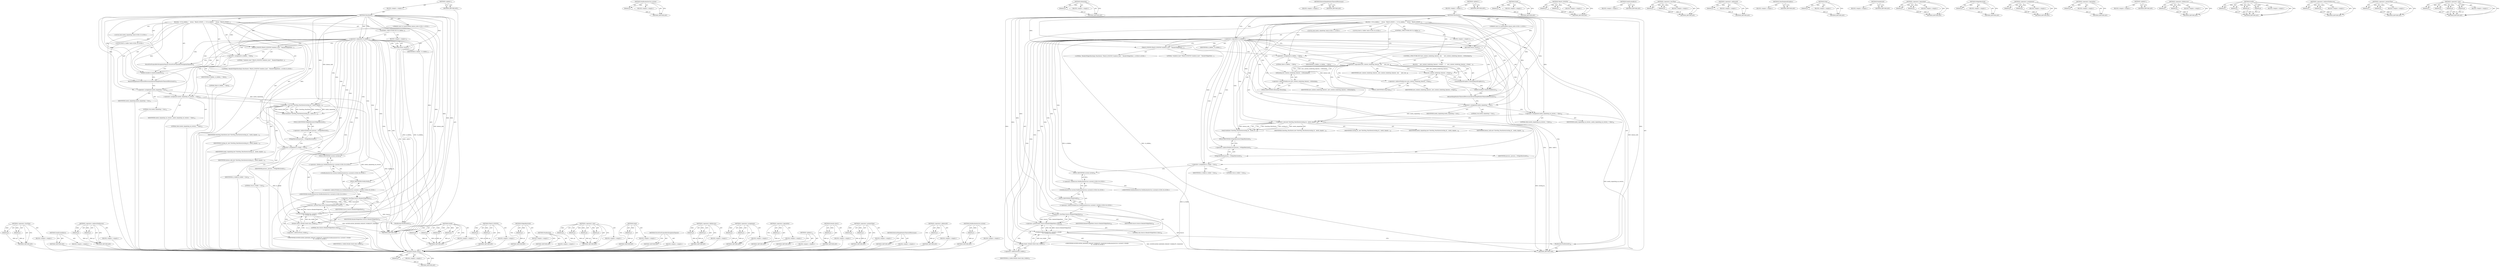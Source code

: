 digraph "NotificationService.current" {
vulnerable_182 [label=<(METHOD,Details&lt;bool&gt;)>];
vulnerable_183 [label=<(PARAM,p1)>];
vulnerable_184 [label=<(BLOCK,&lt;empty&gt;,&lt;empty&gt;)>];
vulnerable_185 [label=<(METHOD_RETURN,ANY)>];
vulnerable_163 [label=<(METHOD,NotificationService.current)>];
vulnerable_164 [label=<(PARAM,p1)>];
vulnerable_165 [label=<(BLOCK,&lt;empty&gt;,&lt;empty&gt;)>];
vulnerable_166 [label=<(METHOD_RETURN,ANY)>];
vulnerable_119 [label=<(METHOD,IsRunning)>];
vulnerable_120 [label=<(PARAM,p1)>];
vulnerable_121 [label=<(BLOCK,&lt;empty&gt;,&lt;empty&gt;)>];
vulnerable_122 [label=<(METHOD_RETURN,ANY)>];
vulnerable_138 [label=<(METHOD,RestartHangMonitorTimeoutIfNecessary)>];
vulnerable_139 [label=<(BLOCK,&lt;empty&gt;,&lt;empty&gt;)>];
vulnerable_140 [label=<(METHOD_RETURN,ANY)>];
vulnerable_6 [label=<(METHOD,&lt;global&gt;)<SUB>1</SUB>>];
vulnerable_7 [label=<(BLOCK,&lt;empty&gt;,&lt;empty&gt;)<SUB>1</SUB>>];
vulnerable_8 [label=<(METHOD,WasShown)<SUB>1</SUB>>];
vulnerable_9 [label="<(PARAM,const ui::LatencyInfo&amp; latency_info)<SUB>1</SUB>>"];
vulnerable_10 [label=<(BLOCK,{
  if (!is_hidden_)
    return;

  TRACE_EVENT...,{
  if (!is_hidden_)
    return;

  TRACE_EVENT...)<SUB>1</SUB>>];
vulnerable_11 [label=<(CONTROL_STRUCTURE,IF,if (!is_hidden_))<SUB>2</SUB>>];
vulnerable_12 [label=<(&lt;operator&gt;.logicalNot,!is_hidden_)<SUB>2</SUB>>];
vulnerable_13 [label=<(IDENTIFIER,is_hidden_,!is_hidden_)<SUB>2</SUB>>];
vulnerable_14 [label=<(BLOCK,&lt;empty&gt;,&lt;empty&gt;)<SUB>3</SUB>>];
vulnerable_15 [label=<(RETURN,return;,return;)<SUB>3</SUB>>];
vulnerable_16 [label=<(TRACE_EVENT0,TRACE_EVENT0(&quot;renderer_host&quot;, &quot;RenderWidgetHost...)<SUB>5</SUB>>];
vulnerable_17 [label=<(LITERAL,&quot;renderer_host&quot;,TRACE_EVENT0(&quot;renderer_host&quot;, &quot;RenderWidgetHost...)<SUB>5</SUB>>];
vulnerable_18 [label="<(LITERAL,&quot;RenderWidgetHostImpl::WasShown&quot;,TRACE_EVENT0(&quot;renderer_host&quot;, &quot;RenderWidgetHost...)<SUB>5</SUB>>"];
vulnerable_19 [label=<(&lt;operator&gt;.assignment,is_hidden_ = false)<SUB>6</SUB>>];
vulnerable_20 [label=<(IDENTIFIER,is_hidden_,is_hidden_ = false)<SUB>6</SUB>>];
vulnerable_21 [label=<(LITERAL,false,is_hidden_ = false)<SUB>6</SUB>>];
vulnerable_22 [label=<(CONTROL_STRUCTURE,IF,if (new_content_rendering_timeout_ &amp;&amp;
      new_content_rendering_timeout_-&gt;IsRunning()))<SUB>8</SUB>>];
vulnerable_23 [label=<(&lt;operator&gt;.logicalAnd,new_content_rendering_timeout_ &amp;&amp;
      new_con...)<SUB>8</SUB>>];
vulnerable_24 [label=<(IDENTIFIER,new_content_rendering_timeout_,new_content_rendering_timeout_ &amp;&amp;
      new_con...)<SUB>8</SUB>>];
vulnerable_25 [label=<(IsRunning,new_content_rendering_timeout_-&gt;IsRunning())<SUB>9</SUB>>];
vulnerable_26 [label=<(&lt;operator&gt;.indirectFieldAccess,new_content_rendering_timeout_-&gt;IsRunning)<SUB>9</SUB>>];
vulnerable_27 [label=<(IDENTIFIER,new_content_rendering_timeout_,new_content_rendering_timeout_-&gt;IsRunning())<SUB>9</SUB>>];
vulnerable_28 [label=<(FIELD_IDENTIFIER,IsRunning,IsRunning)<SUB>9</SUB>>];
vulnerable_29 [label=<(BLOCK,{
    new_content_rendering_timeout_-&gt;Stop();
 ...,{
    new_content_rendering_timeout_-&gt;Stop();
 ...)<SUB>9</SUB>>];
vulnerable_30 [label=<(Stop,new_content_rendering_timeout_-&gt;Stop())<SUB>10</SUB>>];
vulnerable_31 [label=<(&lt;operator&gt;.indirectFieldAccess,new_content_rendering_timeout_-&gt;Stop)<SUB>10</SUB>>];
vulnerable_32 [label=<(IDENTIFIER,new_content_rendering_timeout_,new_content_rendering_timeout_-&gt;Stop())<SUB>10</SUB>>];
vulnerable_33 [label=<(FIELD_IDENTIFIER,Stop,Stop)<SUB>10</SUB>>];
vulnerable_34 [label=<(ClearDisplayedGraphics,ClearDisplayedGraphics())<SUB>11</SUB>>];
vulnerable_35 [label=<(SendScreenRects,SendScreenRects())<SUB>14</SUB>>];
vulnerable_36 [label=<(RestartHangMonitorTimeoutIfNecessary,RestartHangMonitorTimeoutIfNecessary())<SUB>15</SUB>>];
vulnerable_37 [label="<(LOCAL,bool needs_repainting: bool)<SUB>17</SUB>>"];
vulnerable_38 [label=<(&lt;operator&gt;.assignment,needs_repainting = true)<SUB>17</SUB>>];
vulnerable_39 [label=<(IDENTIFIER,needs_repainting,needs_repainting = true)<SUB>17</SUB>>];
vulnerable_40 [label=<(LITERAL,true,needs_repainting = true)<SUB>17</SUB>>];
vulnerable_41 [label=<(&lt;operator&gt;.assignment,needs_repainting_on_restore_ = false)<SUB>18</SUB>>];
vulnerable_42 [label=<(IDENTIFIER,needs_repainting_on_restore_,needs_repainting_on_restore_ = false)<SUB>18</SUB>>];
vulnerable_43 [label=<(LITERAL,false,needs_repainting_on_restore_ = false)<SUB>18</SUB>>];
vulnerable_44 [label=<(Send,Send(new ViewMsg_WasShown(routing_id_, needs_re...)<SUB>19</SUB>>];
vulnerable_45 [label=<(&lt;operator&gt;.new,new ViewMsg_WasShown(routing_id_, needs_repaint...)<SUB>19</SUB>>];
vulnerable_46 [label=<(IDENTIFIER,ViewMsg_WasShown,new ViewMsg_WasShown(routing_id_, needs_repaint...)<SUB>19</SUB>>];
vulnerable_47 [label=<(IDENTIFIER,routing_id_,new ViewMsg_WasShown(routing_id_, needs_repaint...)<SUB>19</SUB>>];
vulnerable_48 [label=<(IDENTIFIER,needs_repainting,new ViewMsg_WasShown(routing_id_, needs_repaint...)<SUB>19</SUB>>];
vulnerable_49 [label=<(IDENTIFIER,latency_info,new ViewMsg_WasShown(routing_id_, needs_repaint...)<SUB>19</SUB>>];
vulnerable_50 [label=<(WidgetRestored,process_-&gt;WidgetRestored())<SUB>21</SUB>>];
vulnerable_51 [label=<(&lt;operator&gt;.indirectFieldAccess,process_-&gt;WidgetRestored)<SUB>21</SUB>>];
vulnerable_52 [label=<(IDENTIFIER,process_,process_-&gt;WidgetRestored())<SUB>21</SUB>>];
vulnerable_53 [label=<(FIELD_IDENTIFIER,WidgetRestored,WidgetRestored)<SUB>21</SUB>>];
vulnerable_54 [label="<(LOCAL,bool is_visible: bool)<SUB>23</SUB>>"];
vulnerable_55 [label=<(&lt;operator&gt;.assignment,is_visible = true)<SUB>23</SUB>>];
vulnerable_56 [label=<(IDENTIFIER,is_visible,is_visible = true)<SUB>23</SUB>>];
vulnerable_57 [label=<(LITERAL,true,is_visible = true)<SUB>23</SUB>>];
vulnerable_58 [label="<(Notify,NotificationService::current()-&gt;Notify(
      N...)<SUB>24</SUB>>"];
vulnerable_59 [label="<(&lt;operator&gt;.indirectFieldAccess,NotificationService::current()-&gt;Notify)<SUB>24</SUB>>"];
vulnerable_60 [label="<(NotificationService.current,NotificationService::current())<SUB>24</SUB>>"];
vulnerable_61 [label="<(&lt;operator&gt;.fieldAccess,NotificationService::current)<SUB>24</SUB>>"];
vulnerable_62 [label="<(IDENTIFIER,NotificationService,NotificationService::current())<SUB>24</SUB>>"];
vulnerable_63 [label=<(FIELD_IDENTIFIER,current,current)<SUB>24</SUB>>];
vulnerable_64 [label=<(FIELD_IDENTIFIER,Notify,Notify)<SUB>24</SUB>>];
vulnerable_65 [label="<(IDENTIFIER,NOTIFICATION_RENDER_WIDGET_VISIBILITY_CHANGED,NotificationService::current()-&gt;Notify(
      N...)<SUB>25</SUB>>"];
vulnerable_66 [label=<(&lt;operator&gt;.greaterThan,Source&lt;RenderWidgetHost&gt;(this))<SUB>26</SUB>>];
vulnerable_67 [label=<(&lt;operator&gt;.lessThan,Source&lt;RenderWidgetHost)<SUB>26</SUB>>];
vulnerable_68 [label=<(IDENTIFIER,Source,Source&lt;RenderWidgetHost)<SUB>26</SUB>>];
vulnerable_69 [label=<(IDENTIFIER,RenderWidgetHost,Source&lt;RenderWidgetHost)<SUB>26</SUB>>];
vulnerable_70 [label=<(LITERAL,this,Source&lt;RenderWidgetHost&gt;(this))<SUB>26</SUB>>];
vulnerable_71 [label=<(Details&lt;bool&gt;,Details&lt;bool&gt;(&amp;is_visible))<SUB>27</SUB>>];
vulnerable_72 [label=<(&lt;operator&gt;.addressOf,&amp;is_visible)<SUB>27</SUB>>];
vulnerable_73 [label=<(IDENTIFIER,is_visible,Details&lt;bool&gt;(&amp;is_visible))<SUB>27</SUB>>];
vulnerable_74 [label=<(WasResized,WasResized())<SUB>29</SUB>>];
vulnerable_75 [label=<(METHOD_RETURN,void)<SUB>1</SUB>>];
vulnerable_77 [label=<(METHOD_RETURN,ANY)<SUB>1</SUB>>];
vulnerable_141 [label=<(METHOD,Send)>];
vulnerable_142 [label=<(PARAM,p1)>];
vulnerable_143 [label=<(BLOCK,&lt;empty&gt;,&lt;empty&gt;)>];
vulnerable_144 [label=<(METHOD_RETURN,ANY)>];
vulnerable_104 [label=<(METHOD,TRACE_EVENT0)>];
vulnerable_105 [label=<(PARAM,p1)>];
vulnerable_106 [label=<(PARAM,p2)>];
vulnerable_107 [label=<(BLOCK,&lt;empty&gt;,&lt;empty&gt;)>];
vulnerable_108 [label=<(METHOD_RETURN,ANY)>];
vulnerable_135 [label=<(METHOD,SendScreenRects)>];
vulnerable_136 [label=<(BLOCK,&lt;empty&gt;,&lt;empty&gt;)>];
vulnerable_137 [label=<(METHOD_RETURN,ANY)>];
vulnerable_177 [label=<(METHOD,&lt;operator&gt;.lessThan)>];
vulnerable_178 [label=<(PARAM,p1)>];
vulnerable_179 [label=<(PARAM,p2)>];
vulnerable_180 [label=<(BLOCK,&lt;empty&gt;,&lt;empty&gt;)>];
vulnerable_181 [label=<(METHOD_RETURN,ANY)>];
vulnerable_186 [label=<(METHOD,&lt;operator&gt;.addressOf)>];
vulnerable_187 [label=<(PARAM,p1)>];
vulnerable_188 [label=<(BLOCK,&lt;empty&gt;,&lt;empty&gt;)>];
vulnerable_189 [label=<(METHOD_RETURN,ANY)>];
vulnerable_132 [label=<(METHOD,ClearDisplayedGraphics)>];
vulnerable_133 [label=<(BLOCK,&lt;empty&gt;,&lt;empty&gt;)>];
vulnerable_134 [label=<(METHOD_RETURN,ANY)>];
vulnerable_128 [label=<(METHOD,Stop)>];
vulnerable_129 [label=<(PARAM,p1)>];
vulnerable_130 [label=<(BLOCK,&lt;empty&gt;,&lt;empty&gt;)>];
vulnerable_131 [label=<(METHOD_RETURN,ANY)>];
vulnerable_190 [label=<(METHOD,WasResized)>];
vulnerable_191 [label=<(BLOCK,&lt;empty&gt;,&lt;empty&gt;)>];
vulnerable_192 [label=<(METHOD_RETURN,ANY)>];
vulnerable_114 [label=<(METHOD,&lt;operator&gt;.logicalAnd)>];
vulnerable_115 [label=<(PARAM,p1)>];
vulnerable_116 [label=<(PARAM,p2)>];
vulnerable_117 [label=<(BLOCK,&lt;empty&gt;,&lt;empty&gt;)>];
vulnerable_118 [label=<(METHOD_RETURN,ANY)>];
vulnerable_152 [label=<(METHOD,WidgetRestored)>];
vulnerable_153 [label=<(PARAM,p1)>];
vulnerable_154 [label=<(BLOCK,&lt;empty&gt;,&lt;empty&gt;)>];
vulnerable_155 [label=<(METHOD_RETURN,ANY)>];
vulnerable_109 [label=<(METHOD,&lt;operator&gt;.assignment)>];
vulnerable_110 [label=<(PARAM,p1)>];
vulnerable_111 [label=<(PARAM,p2)>];
vulnerable_112 [label=<(BLOCK,&lt;empty&gt;,&lt;empty&gt;)>];
vulnerable_113 [label=<(METHOD_RETURN,ANY)>];
vulnerable_100 [label=<(METHOD,&lt;operator&gt;.logicalNot)>];
vulnerable_101 [label=<(PARAM,p1)>];
vulnerable_102 [label=<(BLOCK,&lt;empty&gt;,&lt;empty&gt;)>];
vulnerable_103 [label=<(METHOD_RETURN,ANY)>];
vulnerable_94 [label=<(METHOD,&lt;global&gt;)<SUB>1</SUB>>];
vulnerable_95 [label=<(BLOCK,&lt;empty&gt;,&lt;empty&gt;)>];
vulnerable_96 [label=<(METHOD_RETURN,ANY)>];
vulnerable_167 [label=<(METHOD,&lt;operator&gt;.fieldAccess)>];
vulnerable_168 [label=<(PARAM,p1)>];
vulnerable_169 [label=<(PARAM,p2)>];
vulnerable_170 [label=<(BLOCK,&lt;empty&gt;,&lt;empty&gt;)>];
vulnerable_171 [label=<(METHOD_RETURN,ANY)>];
vulnerable_156 [label=<(METHOD,Notify)>];
vulnerable_157 [label=<(PARAM,p1)>];
vulnerable_158 [label=<(PARAM,p2)>];
vulnerable_159 [label=<(PARAM,p3)>];
vulnerable_160 [label=<(PARAM,p4)>];
vulnerable_161 [label=<(BLOCK,&lt;empty&gt;,&lt;empty&gt;)>];
vulnerable_162 [label=<(METHOD_RETURN,ANY)>];
vulnerable_123 [label=<(METHOD,&lt;operator&gt;.indirectFieldAccess)>];
vulnerable_124 [label=<(PARAM,p1)>];
vulnerable_125 [label=<(PARAM,p2)>];
vulnerable_126 [label=<(BLOCK,&lt;empty&gt;,&lt;empty&gt;)>];
vulnerable_127 [label=<(METHOD_RETURN,ANY)>];
vulnerable_172 [label=<(METHOD,&lt;operator&gt;.greaterThan)>];
vulnerable_173 [label=<(PARAM,p1)>];
vulnerable_174 [label=<(PARAM,p2)>];
vulnerable_175 [label=<(BLOCK,&lt;empty&gt;,&lt;empty&gt;)>];
vulnerable_176 [label=<(METHOD_RETURN,ANY)>];
vulnerable_145 [label=<(METHOD,&lt;operator&gt;.new)>];
vulnerable_146 [label=<(PARAM,p1)>];
vulnerable_147 [label=<(PARAM,p2)>];
vulnerable_148 [label=<(PARAM,p3)>];
vulnerable_149 [label=<(PARAM,p4)>];
vulnerable_150 [label=<(BLOCK,&lt;empty&gt;,&lt;empty&gt;)>];
vulnerable_151 [label=<(METHOD_RETURN,ANY)>];
fixed_152 [label=<(METHOD,&lt;operator&gt;.lessThan)>];
fixed_153 [label=<(PARAM,p1)>];
fixed_154 [label=<(PARAM,p2)>];
fixed_155 [label=<(BLOCK,&lt;empty&gt;,&lt;empty&gt;)>];
fixed_156 [label=<(METHOD_RETURN,ANY)>];
fixed_105 [label=<(METHOD,SendScreenRects)>];
fixed_106 [label=<(BLOCK,&lt;empty&gt;,&lt;empty&gt;)>];
fixed_107 [label=<(METHOD_RETURN,ANY)>];
fixed_126 [label=<(METHOD,&lt;operator&gt;.indirectFieldAccess)>];
fixed_127 [label=<(PARAM,p1)>];
fixed_128 [label=<(PARAM,p2)>];
fixed_129 [label=<(BLOCK,&lt;empty&gt;,&lt;empty&gt;)>];
fixed_130 [label=<(METHOD_RETURN,ANY)>];
fixed_6 [label=<(METHOD,&lt;global&gt;)<SUB>1</SUB>>];
fixed_7 [label=<(BLOCK,&lt;empty&gt;,&lt;empty&gt;)<SUB>1</SUB>>];
fixed_8 [label=<(METHOD,WasShown)<SUB>1</SUB>>];
fixed_9 [label="<(PARAM,const ui::LatencyInfo&amp; latency_info)<SUB>1</SUB>>"];
fixed_10 [label=<(BLOCK,{
  if (!is_hidden_)
    return;

  TRACE_EVENT...,{
  if (!is_hidden_)
    return;

  TRACE_EVENT...)<SUB>1</SUB>>];
fixed_11 [label=<(CONTROL_STRUCTURE,IF,if (!is_hidden_))<SUB>2</SUB>>];
fixed_12 [label=<(&lt;operator&gt;.logicalNot,!is_hidden_)<SUB>2</SUB>>];
fixed_13 [label=<(IDENTIFIER,is_hidden_,!is_hidden_)<SUB>2</SUB>>];
fixed_14 [label=<(BLOCK,&lt;empty&gt;,&lt;empty&gt;)<SUB>3</SUB>>];
fixed_15 [label=<(RETURN,return;,return;)<SUB>3</SUB>>];
fixed_16 [label=<(TRACE_EVENT0,TRACE_EVENT0(&quot;renderer_host&quot;, &quot;RenderWidgetHost...)<SUB>5</SUB>>];
fixed_17 [label=<(LITERAL,&quot;renderer_host&quot;,TRACE_EVENT0(&quot;renderer_host&quot;, &quot;RenderWidgetHost...)<SUB>5</SUB>>];
fixed_18 [label="<(LITERAL,&quot;RenderWidgetHostImpl::WasShown&quot;,TRACE_EVENT0(&quot;renderer_host&quot;, &quot;RenderWidgetHost...)<SUB>5</SUB>>"];
fixed_19 [label=<(&lt;operator&gt;.assignment,is_hidden_ = false)<SUB>6</SUB>>];
fixed_20 [label=<(IDENTIFIER,is_hidden_,is_hidden_ = false)<SUB>6</SUB>>];
fixed_21 [label=<(LITERAL,false,is_hidden_ = false)<SUB>6</SUB>>];
fixed_22 [label=<(ForceFirstFrameAfterNavigationTimeout,ForceFirstFrameAfterNavigationTimeout())<SUB>8</SUB>>];
fixed_23 [label=<(SendScreenRects,SendScreenRects())<SUB>10</SUB>>];
fixed_24 [label=<(RestartHangMonitorTimeoutIfNecessary,RestartHangMonitorTimeoutIfNecessary())<SUB>11</SUB>>];
fixed_25 [label="<(LOCAL,bool needs_repainting: bool)<SUB>13</SUB>>"];
fixed_26 [label=<(&lt;operator&gt;.assignment,needs_repainting = true)<SUB>13</SUB>>];
fixed_27 [label=<(IDENTIFIER,needs_repainting,needs_repainting = true)<SUB>13</SUB>>];
fixed_28 [label=<(LITERAL,true,needs_repainting = true)<SUB>13</SUB>>];
fixed_29 [label=<(&lt;operator&gt;.assignment,needs_repainting_on_restore_ = false)<SUB>14</SUB>>];
fixed_30 [label=<(IDENTIFIER,needs_repainting_on_restore_,needs_repainting_on_restore_ = false)<SUB>14</SUB>>];
fixed_31 [label=<(LITERAL,false,needs_repainting_on_restore_ = false)<SUB>14</SUB>>];
fixed_32 [label=<(Send,Send(new ViewMsg_WasShown(routing_id_, needs_re...)<SUB>15</SUB>>];
fixed_33 [label=<(&lt;operator&gt;.new,new ViewMsg_WasShown(routing_id_, needs_repaint...)<SUB>15</SUB>>];
fixed_34 [label=<(IDENTIFIER,ViewMsg_WasShown,new ViewMsg_WasShown(routing_id_, needs_repaint...)<SUB>15</SUB>>];
fixed_35 [label=<(IDENTIFIER,routing_id_,new ViewMsg_WasShown(routing_id_, needs_repaint...)<SUB>15</SUB>>];
fixed_36 [label=<(IDENTIFIER,needs_repainting,new ViewMsg_WasShown(routing_id_, needs_repaint...)<SUB>15</SUB>>];
fixed_37 [label=<(IDENTIFIER,latency_info,new ViewMsg_WasShown(routing_id_, needs_repaint...)<SUB>15</SUB>>];
fixed_38 [label=<(WidgetRestored,process_-&gt;WidgetRestored())<SUB>17</SUB>>];
fixed_39 [label=<(&lt;operator&gt;.indirectFieldAccess,process_-&gt;WidgetRestored)<SUB>17</SUB>>];
fixed_40 [label=<(IDENTIFIER,process_,process_-&gt;WidgetRestored())<SUB>17</SUB>>];
fixed_41 [label=<(FIELD_IDENTIFIER,WidgetRestored,WidgetRestored)<SUB>17</SUB>>];
fixed_42 [label="<(LOCAL,bool is_visible: bool)<SUB>19</SUB>>"];
fixed_43 [label=<(&lt;operator&gt;.assignment,is_visible = true)<SUB>19</SUB>>];
fixed_44 [label=<(IDENTIFIER,is_visible,is_visible = true)<SUB>19</SUB>>];
fixed_45 [label=<(LITERAL,true,is_visible = true)<SUB>19</SUB>>];
fixed_46 [label="<(Notify,NotificationService::current()-&gt;Notify(
      N...)<SUB>20</SUB>>"];
fixed_47 [label="<(&lt;operator&gt;.indirectFieldAccess,NotificationService::current()-&gt;Notify)<SUB>20</SUB>>"];
fixed_48 [label="<(NotificationService.current,NotificationService::current())<SUB>20</SUB>>"];
fixed_49 [label="<(&lt;operator&gt;.fieldAccess,NotificationService::current)<SUB>20</SUB>>"];
fixed_50 [label="<(IDENTIFIER,NotificationService,NotificationService::current())<SUB>20</SUB>>"];
fixed_51 [label=<(FIELD_IDENTIFIER,current,current)<SUB>20</SUB>>];
fixed_52 [label=<(FIELD_IDENTIFIER,Notify,Notify)<SUB>20</SUB>>];
fixed_53 [label="<(IDENTIFIER,NOTIFICATION_RENDER_WIDGET_VISIBILITY_CHANGED,NotificationService::current()-&gt;Notify(
      N...)<SUB>21</SUB>>"];
fixed_54 [label=<(&lt;operator&gt;.greaterThan,Source&lt;RenderWidgetHost&gt;(this))<SUB>22</SUB>>];
fixed_55 [label=<(&lt;operator&gt;.lessThan,Source&lt;RenderWidgetHost)<SUB>22</SUB>>];
fixed_56 [label=<(IDENTIFIER,Source,Source&lt;RenderWidgetHost)<SUB>22</SUB>>];
fixed_57 [label=<(IDENTIFIER,RenderWidgetHost,Source&lt;RenderWidgetHost)<SUB>22</SUB>>];
fixed_58 [label=<(LITERAL,this,Source&lt;RenderWidgetHost&gt;(this))<SUB>22</SUB>>];
fixed_59 [label=<(Details&lt;bool&gt;,Details&lt;bool&gt;(&amp;is_visible))<SUB>23</SUB>>];
fixed_60 [label=<(&lt;operator&gt;.addressOf,&amp;is_visible)<SUB>23</SUB>>];
fixed_61 [label=<(IDENTIFIER,is_visible,Details&lt;bool&gt;(&amp;is_visible))<SUB>23</SUB>>];
fixed_62 [label=<(WasResized,WasResized())<SUB>25</SUB>>];
fixed_63 [label=<(METHOD_RETURN,void)<SUB>1</SUB>>];
fixed_65 [label=<(METHOD_RETURN,ANY)<SUB>1</SUB>>];
fixed_131 [label=<(METHOD,Notify)>];
fixed_132 [label=<(PARAM,p1)>];
fixed_133 [label=<(PARAM,p2)>];
fixed_134 [label=<(PARAM,p3)>];
fixed_135 [label=<(PARAM,p4)>];
fixed_136 [label=<(BLOCK,&lt;empty&gt;,&lt;empty&gt;)>];
fixed_137 [label=<(METHOD_RETURN,ANY)>];
fixed_92 [label=<(METHOD,TRACE_EVENT0)>];
fixed_93 [label=<(PARAM,p1)>];
fixed_94 [label=<(PARAM,p2)>];
fixed_95 [label=<(BLOCK,&lt;empty&gt;,&lt;empty&gt;)>];
fixed_96 [label=<(METHOD_RETURN,ANY)>];
fixed_122 [label=<(METHOD,WidgetRestored)>];
fixed_123 [label=<(PARAM,p1)>];
fixed_124 [label=<(BLOCK,&lt;empty&gt;,&lt;empty&gt;)>];
fixed_125 [label=<(METHOD_RETURN,ANY)>];
fixed_165 [label=<(METHOD,WasResized)>];
fixed_166 [label=<(BLOCK,&lt;empty&gt;,&lt;empty&gt;)>];
fixed_167 [label=<(METHOD_RETURN,ANY)>];
fixed_115 [label=<(METHOD,&lt;operator&gt;.new)>];
fixed_116 [label=<(PARAM,p1)>];
fixed_117 [label=<(PARAM,p2)>];
fixed_118 [label=<(PARAM,p3)>];
fixed_119 [label=<(PARAM,p4)>];
fixed_120 [label=<(BLOCK,&lt;empty&gt;,&lt;empty&gt;)>];
fixed_121 [label=<(METHOD_RETURN,ANY)>];
fixed_111 [label=<(METHOD,Send)>];
fixed_112 [label=<(PARAM,p1)>];
fixed_113 [label=<(BLOCK,&lt;empty&gt;,&lt;empty&gt;)>];
fixed_114 [label=<(METHOD_RETURN,ANY)>];
fixed_102 [label=<(METHOD,ForceFirstFrameAfterNavigationTimeout)>];
fixed_103 [label=<(BLOCK,&lt;empty&gt;,&lt;empty&gt;)>];
fixed_104 [label=<(METHOD_RETURN,ANY)>];
fixed_142 [label=<(METHOD,&lt;operator&gt;.fieldAccess)>];
fixed_143 [label=<(PARAM,p1)>];
fixed_144 [label=<(PARAM,p2)>];
fixed_145 [label=<(BLOCK,&lt;empty&gt;,&lt;empty&gt;)>];
fixed_146 [label=<(METHOD_RETURN,ANY)>];
fixed_97 [label=<(METHOD,&lt;operator&gt;.assignment)>];
fixed_98 [label=<(PARAM,p1)>];
fixed_99 [label=<(PARAM,p2)>];
fixed_100 [label=<(BLOCK,&lt;empty&gt;,&lt;empty&gt;)>];
fixed_101 [label=<(METHOD_RETURN,ANY)>];
fixed_88 [label=<(METHOD,&lt;operator&gt;.logicalNot)>];
fixed_89 [label=<(PARAM,p1)>];
fixed_90 [label=<(BLOCK,&lt;empty&gt;,&lt;empty&gt;)>];
fixed_91 [label=<(METHOD_RETURN,ANY)>];
fixed_82 [label=<(METHOD,&lt;global&gt;)<SUB>1</SUB>>];
fixed_83 [label=<(BLOCK,&lt;empty&gt;,&lt;empty&gt;)>];
fixed_84 [label=<(METHOD_RETURN,ANY)>];
fixed_157 [label=<(METHOD,Details&lt;bool&gt;)>];
fixed_158 [label=<(PARAM,p1)>];
fixed_159 [label=<(BLOCK,&lt;empty&gt;,&lt;empty&gt;)>];
fixed_160 [label=<(METHOD_RETURN,ANY)>];
fixed_147 [label=<(METHOD,&lt;operator&gt;.greaterThan)>];
fixed_148 [label=<(PARAM,p1)>];
fixed_149 [label=<(PARAM,p2)>];
fixed_150 [label=<(BLOCK,&lt;empty&gt;,&lt;empty&gt;)>];
fixed_151 [label=<(METHOD_RETURN,ANY)>];
fixed_108 [label=<(METHOD,RestartHangMonitorTimeoutIfNecessary)>];
fixed_109 [label=<(BLOCK,&lt;empty&gt;,&lt;empty&gt;)>];
fixed_110 [label=<(METHOD_RETURN,ANY)>];
fixed_161 [label=<(METHOD,&lt;operator&gt;.addressOf)>];
fixed_162 [label=<(PARAM,p1)>];
fixed_163 [label=<(BLOCK,&lt;empty&gt;,&lt;empty&gt;)>];
fixed_164 [label=<(METHOD_RETURN,ANY)>];
fixed_138 [label=<(METHOD,NotificationService.current)>];
fixed_139 [label=<(PARAM,p1)>];
fixed_140 [label=<(BLOCK,&lt;empty&gt;,&lt;empty&gt;)>];
fixed_141 [label=<(METHOD_RETURN,ANY)>];
vulnerable_182 -> vulnerable_183  [key=0, label="AST: "];
vulnerable_182 -> vulnerable_183  [key=1, label="DDG: "];
vulnerable_182 -> vulnerable_184  [key=0, label="AST: "];
vulnerable_182 -> vulnerable_185  [key=0, label="AST: "];
vulnerable_182 -> vulnerable_185  [key=1, label="CFG: "];
vulnerable_183 -> vulnerable_185  [key=0, label="DDG: p1"];
vulnerable_163 -> vulnerable_164  [key=0, label="AST: "];
vulnerable_163 -> vulnerable_164  [key=1, label="DDG: "];
vulnerable_163 -> vulnerable_165  [key=0, label="AST: "];
vulnerable_163 -> vulnerable_166  [key=0, label="AST: "];
vulnerable_163 -> vulnerable_166  [key=1, label="CFG: "];
vulnerable_164 -> vulnerable_166  [key=0, label="DDG: p1"];
vulnerable_119 -> vulnerable_120  [key=0, label="AST: "];
vulnerable_119 -> vulnerable_120  [key=1, label="DDG: "];
vulnerable_119 -> vulnerable_121  [key=0, label="AST: "];
vulnerable_119 -> vulnerable_122  [key=0, label="AST: "];
vulnerable_119 -> vulnerable_122  [key=1, label="CFG: "];
vulnerable_120 -> vulnerable_122  [key=0, label="DDG: p1"];
vulnerable_138 -> vulnerable_139  [key=0, label="AST: "];
vulnerable_138 -> vulnerable_140  [key=0, label="AST: "];
vulnerable_138 -> vulnerable_140  [key=1, label="CFG: "];
vulnerable_6 -> vulnerable_7  [key=0, label="AST: "];
vulnerable_6 -> vulnerable_77  [key=0, label="AST: "];
vulnerable_6 -> vulnerable_77  [key=1, label="CFG: "];
vulnerable_7 -> vulnerable_8  [key=0, label="AST: "];
vulnerable_8 -> vulnerable_9  [key=0, label="AST: "];
vulnerable_8 -> vulnerable_9  [key=1, label="DDG: "];
vulnerable_8 -> vulnerable_10  [key=0, label="AST: "];
vulnerable_8 -> vulnerable_75  [key=0, label="AST: "];
vulnerable_8 -> vulnerable_12  [key=0, label="CFG: "];
vulnerable_8 -> vulnerable_12  [key=1, label="DDG: "];
vulnerable_8 -> vulnerable_19  [key=0, label="DDG: "];
vulnerable_8 -> vulnerable_35  [key=0, label="DDG: "];
vulnerable_8 -> vulnerable_36  [key=0, label="DDG: "];
vulnerable_8 -> vulnerable_38  [key=0, label="DDG: "];
vulnerable_8 -> vulnerable_41  [key=0, label="DDG: "];
vulnerable_8 -> vulnerable_55  [key=0, label="DDG: "];
vulnerable_8 -> vulnerable_74  [key=0, label="DDG: "];
vulnerable_8 -> vulnerable_16  [key=0, label="DDG: "];
vulnerable_8 -> vulnerable_58  [key=0, label="DDG: "];
vulnerable_8 -> vulnerable_15  [key=0, label="DDG: "];
vulnerable_8 -> vulnerable_23  [key=0, label="DDG: "];
vulnerable_8 -> vulnerable_34  [key=0, label="DDG: "];
vulnerable_8 -> vulnerable_45  [key=0, label="DDG: "];
vulnerable_8 -> vulnerable_66  [key=0, label="DDG: "];
vulnerable_8 -> vulnerable_71  [key=0, label="DDG: "];
vulnerable_8 -> vulnerable_67  [key=0, label="DDG: "];
vulnerable_9 -> vulnerable_75  [key=0, label="DDG: latency_info"];
vulnerable_9 -> vulnerable_45  [key=0, label="DDG: latency_info"];
vulnerable_10 -> vulnerable_11  [key=0, label="AST: "];
vulnerable_10 -> vulnerable_16  [key=0, label="AST: "];
vulnerable_10 -> vulnerable_19  [key=0, label="AST: "];
vulnerable_10 -> vulnerable_22  [key=0, label="AST: "];
vulnerable_10 -> vulnerable_35  [key=0, label="AST: "];
vulnerable_10 -> vulnerable_36  [key=0, label="AST: "];
vulnerable_10 -> vulnerable_37  [key=0, label="AST: "];
vulnerable_10 -> vulnerable_38  [key=0, label="AST: "];
vulnerable_10 -> vulnerable_41  [key=0, label="AST: "];
vulnerable_10 -> vulnerable_44  [key=0, label="AST: "];
vulnerable_10 -> vulnerable_50  [key=0, label="AST: "];
vulnerable_10 -> vulnerable_54  [key=0, label="AST: "];
vulnerable_10 -> vulnerable_55  [key=0, label="AST: "];
vulnerable_10 -> vulnerable_58  [key=0, label="AST: "];
vulnerable_10 -> vulnerable_74  [key=0, label="AST: "];
vulnerable_11 -> vulnerable_12  [key=0, label="AST: "];
vulnerable_11 -> vulnerable_14  [key=0, label="AST: "];
vulnerable_12 -> vulnerable_13  [key=0, label="AST: "];
vulnerable_12 -> vulnerable_15  [key=0, label="CFG: "];
vulnerable_12 -> vulnerable_15  [key=1, label="CDG: "];
vulnerable_12 -> vulnerable_16  [key=0, label="CFG: "];
vulnerable_12 -> vulnerable_16  [key=1, label="CDG: "];
vulnerable_12 -> vulnerable_75  [key=0, label="DDG: is_hidden_"];
vulnerable_12 -> vulnerable_75  [key=1, label="DDG: !is_hidden_"];
vulnerable_12 -> vulnerable_60  [key=0, label="CDG: "];
vulnerable_12 -> vulnerable_64  [key=0, label="CDG: "];
vulnerable_12 -> vulnerable_51  [key=0, label="CDG: "];
vulnerable_12 -> vulnerable_19  [key=0, label="CDG: "];
vulnerable_12 -> vulnerable_66  [key=0, label="CDG: "];
vulnerable_12 -> vulnerable_38  [key=0, label="CDG: "];
vulnerable_12 -> vulnerable_72  [key=0, label="CDG: "];
vulnerable_12 -> vulnerable_67  [key=0, label="CDG: "];
vulnerable_12 -> vulnerable_74  [key=0, label="CDG: "];
vulnerable_12 -> vulnerable_45  [key=0, label="CDG: "];
vulnerable_12 -> vulnerable_50  [key=0, label="CDG: "];
vulnerable_12 -> vulnerable_59  [key=0, label="CDG: "];
vulnerable_12 -> vulnerable_44  [key=0, label="CDG: "];
vulnerable_12 -> vulnerable_35  [key=0, label="CDG: "];
vulnerable_12 -> vulnerable_58  [key=0, label="CDG: "];
vulnerable_12 -> vulnerable_61  [key=0, label="CDG: "];
vulnerable_12 -> vulnerable_23  [key=0, label="CDG: "];
vulnerable_12 -> vulnerable_71  [key=0, label="CDG: "];
vulnerable_12 -> vulnerable_36  [key=0, label="CDG: "];
vulnerable_12 -> vulnerable_53  [key=0, label="CDG: "];
vulnerable_12 -> vulnerable_41  [key=0, label="CDG: "];
vulnerable_12 -> vulnerable_63  [key=0, label="CDG: "];
vulnerable_12 -> vulnerable_55  [key=0, label="CDG: "];
vulnerable_12 -> vulnerable_26  [key=0, label="CDG: "];
vulnerable_12 -> vulnerable_28  [key=0, label="CDG: "];
vulnerable_12 -> vulnerable_25  [key=0, label="CDG: "];
vulnerable_14 -> vulnerable_15  [key=0, label="AST: "];
vulnerable_15 -> vulnerable_75  [key=0, label="CFG: "];
vulnerable_15 -> vulnerable_75  [key=1, label="DDG: &lt;RET&gt;"];
vulnerable_16 -> vulnerable_17  [key=0, label="AST: "];
vulnerable_16 -> vulnerable_18  [key=0, label="AST: "];
vulnerable_16 -> vulnerable_19  [key=0, label="CFG: "];
vulnerable_19 -> vulnerable_20  [key=0, label="AST: "];
vulnerable_19 -> vulnerable_21  [key=0, label="AST: "];
vulnerable_19 -> vulnerable_23  [key=0, label="CFG: "];
vulnerable_19 -> vulnerable_28  [key=0, label="CFG: "];
vulnerable_22 -> vulnerable_23  [key=0, label="AST: "];
vulnerable_22 -> vulnerable_29  [key=0, label="AST: "];
vulnerable_23 -> vulnerable_24  [key=0, label="AST: "];
vulnerable_23 -> vulnerable_25  [key=0, label="AST: "];
vulnerable_23 -> vulnerable_35  [key=0, label="CFG: "];
vulnerable_23 -> vulnerable_33  [key=0, label="CFG: "];
vulnerable_23 -> vulnerable_33  [key=1, label="CDG: "];
vulnerable_23 -> vulnerable_30  [key=0, label="DDG: new_content_rendering_timeout_"];
vulnerable_23 -> vulnerable_30  [key=1, label="CDG: "];
vulnerable_23 -> vulnerable_34  [key=0, label="CDG: "];
vulnerable_23 -> vulnerable_31  [key=0, label="CDG: "];
vulnerable_25 -> vulnerable_26  [key=0, label="AST: "];
vulnerable_25 -> vulnerable_23  [key=0, label="CFG: "];
vulnerable_25 -> vulnerable_23  [key=1, label="DDG: new_content_rendering_timeout_-&gt;IsRunning"];
vulnerable_26 -> vulnerable_27  [key=0, label="AST: "];
vulnerable_26 -> vulnerable_28  [key=0, label="AST: "];
vulnerable_26 -> vulnerable_25  [key=0, label="CFG: "];
vulnerable_28 -> vulnerable_26  [key=0, label="CFG: "];
vulnerable_29 -> vulnerable_30  [key=0, label="AST: "];
vulnerable_29 -> vulnerable_34  [key=0, label="AST: "];
vulnerable_30 -> vulnerable_31  [key=0, label="AST: "];
vulnerable_30 -> vulnerable_34  [key=0, label="CFG: "];
vulnerable_31 -> vulnerable_32  [key=0, label="AST: "];
vulnerable_31 -> vulnerable_33  [key=0, label="AST: "];
vulnerable_31 -> vulnerable_30  [key=0, label="CFG: "];
vulnerable_33 -> vulnerable_31  [key=0, label="CFG: "];
vulnerable_34 -> vulnerable_35  [key=0, label="CFG: "];
vulnerable_35 -> vulnerable_36  [key=0, label="CFG: "];
vulnerable_36 -> vulnerable_38  [key=0, label="CFG: "];
vulnerable_38 -> vulnerable_39  [key=0, label="AST: "];
vulnerable_38 -> vulnerable_40  [key=0, label="AST: "];
vulnerable_38 -> vulnerable_41  [key=0, label="CFG: "];
vulnerable_38 -> vulnerable_45  [key=0, label="DDG: needs_repainting"];
vulnerable_41 -> vulnerable_42  [key=0, label="AST: "];
vulnerable_41 -> vulnerable_43  [key=0, label="AST: "];
vulnerable_41 -> vulnerable_45  [key=0, label="CFG: "];
vulnerable_41 -> vulnerable_75  [key=0, label="DDG: needs_repainting_on_restore_"];
vulnerable_44 -> vulnerable_45  [key=0, label="AST: "];
vulnerable_44 -> vulnerable_53  [key=0, label="CFG: "];
vulnerable_45 -> vulnerable_46  [key=0, label="AST: "];
vulnerable_45 -> vulnerable_47  [key=0, label="AST: "];
vulnerable_45 -> vulnerable_48  [key=0, label="AST: "];
vulnerable_45 -> vulnerable_49  [key=0, label="AST: "];
vulnerable_45 -> vulnerable_44  [key=0, label="CFG: "];
vulnerable_45 -> vulnerable_44  [key=1, label="DDG: ViewMsg_WasShown"];
vulnerable_45 -> vulnerable_44  [key=2, label="DDG: routing_id_"];
vulnerable_45 -> vulnerable_44  [key=3, label="DDG: needs_repainting"];
vulnerable_45 -> vulnerable_44  [key=4, label="DDG: latency_info"];
vulnerable_45 -> vulnerable_75  [key=0, label="DDG: routing_id_"];
vulnerable_50 -> vulnerable_51  [key=0, label="AST: "];
vulnerable_50 -> vulnerable_55  [key=0, label="CFG: "];
vulnerable_51 -> vulnerable_52  [key=0, label="AST: "];
vulnerable_51 -> vulnerable_53  [key=0, label="AST: "];
vulnerable_51 -> vulnerable_50  [key=0, label="CFG: "];
vulnerable_53 -> vulnerable_51  [key=0, label="CFG: "];
vulnerable_55 -> vulnerable_56  [key=0, label="AST: "];
vulnerable_55 -> vulnerable_57  [key=0, label="AST: "];
vulnerable_55 -> vulnerable_63  [key=0, label="CFG: "];
vulnerable_55 -> vulnerable_71  [key=0, label="DDG: is_visible"];
vulnerable_58 -> vulnerable_59  [key=0, label="AST: "];
vulnerable_58 -> vulnerable_65  [key=0, label="AST: "];
vulnerable_58 -> vulnerable_66  [key=0, label="AST: "];
vulnerable_58 -> vulnerable_71  [key=0, label="AST: "];
vulnerable_58 -> vulnerable_74  [key=0, label="CFG: "];
vulnerable_58 -> vulnerable_75  [key=0, label="DDG: NOTIFICATION_RENDER_WIDGET_VISIBILITY_CHANGED"];
vulnerable_59 -> vulnerable_60  [key=0, label="AST: "];
vulnerable_59 -> vulnerable_64  [key=0, label="AST: "];
vulnerable_59 -> vulnerable_67  [key=0, label="CFG: "];
vulnerable_60 -> vulnerable_61  [key=0, label="AST: "];
vulnerable_60 -> vulnerable_64  [key=0, label="CFG: "];
vulnerable_61 -> vulnerable_62  [key=0, label="AST: "];
vulnerable_61 -> vulnerable_63  [key=0, label="AST: "];
vulnerable_61 -> vulnerable_60  [key=0, label="CFG: "];
vulnerable_63 -> vulnerable_61  [key=0, label="CFG: "];
vulnerable_64 -> vulnerable_59  [key=0, label="CFG: "];
vulnerable_66 -> vulnerable_67  [key=0, label="AST: "];
vulnerable_66 -> vulnerable_70  [key=0, label="AST: "];
vulnerable_66 -> vulnerable_72  [key=0, label="CFG: "];
vulnerable_66 -> vulnerable_58  [key=0, label="DDG: Source&lt;RenderWidgetHost"];
vulnerable_66 -> vulnerable_58  [key=1, label="DDG: this"];
vulnerable_67 -> vulnerable_68  [key=0, label="AST: "];
vulnerable_67 -> vulnerable_69  [key=0, label="AST: "];
vulnerable_67 -> vulnerable_66  [key=0, label="CFG: "];
vulnerable_67 -> vulnerable_66  [key=1, label="DDG: Source"];
vulnerable_67 -> vulnerable_66  [key=2, label="DDG: RenderWidgetHost"];
vulnerable_67 -> vulnerable_75  [key=0, label="DDG: Source"];
vulnerable_71 -> vulnerable_72  [key=0, label="AST: "];
vulnerable_71 -> vulnerable_58  [key=0, label="CFG: "];
vulnerable_71 -> vulnerable_58  [key=1, label="DDG: &amp;is_visible"];
vulnerable_72 -> vulnerable_73  [key=0, label="AST: "];
vulnerable_72 -> vulnerable_71  [key=0, label="CFG: "];
vulnerable_74 -> vulnerable_75  [key=0, label="CFG: "];
vulnerable_141 -> vulnerable_142  [key=0, label="AST: "];
vulnerable_141 -> vulnerable_142  [key=1, label="DDG: "];
vulnerable_141 -> vulnerable_143  [key=0, label="AST: "];
vulnerable_141 -> vulnerable_144  [key=0, label="AST: "];
vulnerable_141 -> vulnerable_144  [key=1, label="CFG: "];
vulnerable_142 -> vulnerable_144  [key=0, label="DDG: p1"];
vulnerable_104 -> vulnerable_105  [key=0, label="AST: "];
vulnerable_104 -> vulnerable_105  [key=1, label="DDG: "];
vulnerable_104 -> vulnerable_107  [key=0, label="AST: "];
vulnerable_104 -> vulnerable_106  [key=0, label="AST: "];
vulnerable_104 -> vulnerable_106  [key=1, label="DDG: "];
vulnerable_104 -> vulnerable_108  [key=0, label="AST: "];
vulnerable_104 -> vulnerable_108  [key=1, label="CFG: "];
vulnerable_105 -> vulnerable_108  [key=0, label="DDG: p1"];
vulnerable_106 -> vulnerable_108  [key=0, label="DDG: p2"];
vulnerable_135 -> vulnerable_136  [key=0, label="AST: "];
vulnerable_135 -> vulnerable_137  [key=0, label="AST: "];
vulnerable_135 -> vulnerable_137  [key=1, label="CFG: "];
vulnerable_177 -> vulnerable_178  [key=0, label="AST: "];
vulnerable_177 -> vulnerable_178  [key=1, label="DDG: "];
vulnerable_177 -> vulnerable_180  [key=0, label="AST: "];
vulnerable_177 -> vulnerable_179  [key=0, label="AST: "];
vulnerable_177 -> vulnerable_179  [key=1, label="DDG: "];
vulnerable_177 -> vulnerable_181  [key=0, label="AST: "];
vulnerable_177 -> vulnerable_181  [key=1, label="CFG: "];
vulnerable_178 -> vulnerable_181  [key=0, label="DDG: p1"];
vulnerable_179 -> vulnerable_181  [key=0, label="DDG: p2"];
vulnerable_186 -> vulnerable_187  [key=0, label="AST: "];
vulnerable_186 -> vulnerable_187  [key=1, label="DDG: "];
vulnerable_186 -> vulnerable_188  [key=0, label="AST: "];
vulnerable_186 -> vulnerable_189  [key=0, label="AST: "];
vulnerable_186 -> vulnerable_189  [key=1, label="CFG: "];
vulnerable_187 -> vulnerable_189  [key=0, label="DDG: p1"];
vulnerable_132 -> vulnerable_133  [key=0, label="AST: "];
vulnerable_132 -> vulnerable_134  [key=0, label="AST: "];
vulnerable_132 -> vulnerable_134  [key=1, label="CFG: "];
vulnerable_128 -> vulnerable_129  [key=0, label="AST: "];
vulnerable_128 -> vulnerable_129  [key=1, label="DDG: "];
vulnerable_128 -> vulnerable_130  [key=0, label="AST: "];
vulnerable_128 -> vulnerable_131  [key=0, label="AST: "];
vulnerable_128 -> vulnerable_131  [key=1, label="CFG: "];
vulnerable_129 -> vulnerable_131  [key=0, label="DDG: p1"];
vulnerable_190 -> vulnerable_191  [key=0, label="AST: "];
vulnerable_190 -> vulnerable_192  [key=0, label="AST: "];
vulnerable_190 -> vulnerable_192  [key=1, label="CFG: "];
vulnerable_114 -> vulnerable_115  [key=0, label="AST: "];
vulnerable_114 -> vulnerable_115  [key=1, label="DDG: "];
vulnerable_114 -> vulnerable_117  [key=0, label="AST: "];
vulnerable_114 -> vulnerable_116  [key=0, label="AST: "];
vulnerable_114 -> vulnerable_116  [key=1, label="DDG: "];
vulnerable_114 -> vulnerable_118  [key=0, label="AST: "];
vulnerable_114 -> vulnerable_118  [key=1, label="CFG: "];
vulnerable_115 -> vulnerable_118  [key=0, label="DDG: p1"];
vulnerable_116 -> vulnerable_118  [key=0, label="DDG: p2"];
vulnerable_152 -> vulnerable_153  [key=0, label="AST: "];
vulnerable_152 -> vulnerable_153  [key=1, label="DDG: "];
vulnerable_152 -> vulnerable_154  [key=0, label="AST: "];
vulnerable_152 -> vulnerable_155  [key=0, label="AST: "];
vulnerable_152 -> vulnerable_155  [key=1, label="CFG: "];
vulnerable_153 -> vulnerable_155  [key=0, label="DDG: p1"];
vulnerable_109 -> vulnerable_110  [key=0, label="AST: "];
vulnerable_109 -> vulnerable_110  [key=1, label="DDG: "];
vulnerable_109 -> vulnerable_112  [key=0, label="AST: "];
vulnerable_109 -> vulnerable_111  [key=0, label="AST: "];
vulnerable_109 -> vulnerable_111  [key=1, label="DDG: "];
vulnerable_109 -> vulnerable_113  [key=0, label="AST: "];
vulnerable_109 -> vulnerable_113  [key=1, label="CFG: "];
vulnerable_110 -> vulnerable_113  [key=0, label="DDG: p1"];
vulnerable_111 -> vulnerable_113  [key=0, label="DDG: p2"];
vulnerable_100 -> vulnerable_101  [key=0, label="AST: "];
vulnerable_100 -> vulnerable_101  [key=1, label="DDG: "];
vulnerable_100 -> vulnerable_102  [key=0, label="AST: "];
vulnerable_100 -> vulnerable_103  [key=0, label="AST: "];
vulnerable_100 -> vulnerable_103  [key=1, label="CFG: "];
vulnerable_101 -> vulnerable_103  [key=0, label="DDG: p1"];
vulnerable_94 -> vulnerable_95  [key=0, label="AST: "];
vulnerable_94 -> vulnerable_96  [key=0, label="AST: "];
vulnerable_94 -> vulnerable_96  [key=1, label="CFG: "];
vulnerable_167 -> vulnerable_168  [key=0, label="AST: "];
vulnerable_167 -> vulnerable_168  [key=1, label="DDG: "];
vulnerable_167 -> vulnerable_170  [key=0, label="AST: "];
vulnerable_167 -> vulnerable_169  [key=0, label="AST: "];
vulnerable_167 -> vulnerable_169  [key=1, label="DDG: "];
vulnerable_167 -> vulnerable_171  [key=0, label="AST: "];
vulnerable_167 -> vulnerable_171  [key=1, label="CFG: "];
vulnerable_168 -> vulnerable_171  [key=0, label="DDG: p1"];
vulnerable_169 -> vulnerable_171  [key=0, label="DDG: p2"];
vulnerable_156 -> vulnerable_157  [key=0, label="AST: "];
vulnerable_156 -> vulnerable_157  [key=1, label="DDG: "];
vulnerable_156 -> vulnerable_161  [key=0, label="AST: "];
vulnerable_156 -> vulnerable_158  [key=0, label="AST: "];
vulnerable_156 -> vulnerable_158  [key=1, label="DDG: "];
vulnerable_156 -> vulnerable_162  [key=0, label="AST: "];
vulnerable_156 -> vulnerable_162  [key=1, label="CFG: "];
vulnerable_156 -> vulnerable_159  [key=0, label="AST: "];
vulnerable_156 -> vulnerable_159  [key=1, label="DDG: "];
vulnerable_156 -> vulnerable_160  [key=0, label="AST: "];
vulnerable_156 -> vulnerable_160  [key=1, label="DDG: "];
vulnerable_157 -> vulnerable_162  [key=0, label="DDG: p1"];
vulnerable_158 -> vulnerable_162  [key=0, label="DDG: p2"];
vulnerable_159 -> vulnerable_162  [key=0, label="DDG: p3"];
vulnerable_160 -> vulnerable_162  [key=0, label="DDG: p4"];
vulnerable_123 -> vulnerable_124  [key=0, label="AST: "];
vulnerable_123 -> vulnerable_124  [key=1, label="DDG: "];
vulnerable_123 -> vulnerable_126  [key=0, label="AST: "];
vulnerable_123 -> vulnerable_125  [key=0, label="AST: "];
vulnerable_123 -> vulnerable_125  [key=1, label="DDG: "];
vulnerable_123 -> vulnerable_127  [key=0, label="AST: "];
vulnerable_123 -> vulnerable_127  [key=1, label="CFG: "];
vulnerable_124 -> vulnerable_127  [key=0, label="DDG: p1"];
vulnerable_125 -> vulnerable_127  [key=0, label="DDG: p2"];
vulnerable_172 -> vulnerable_173  [key=0, label="AST: "];
vulnerable_172 -> vulnerable_173  [key=1, label="DDG: "];
vulnerable_172 -> vulnerable_175  [key=0, label="AST: "];
vulnerable_172 -> vulnerable_174  [key=0, label="AST: "];
vulnerable_172 -> vulnerable_174  [key=1, label="DDG: "];
vulnerable_172 -> vulnerable_176  [key=0, label="AST: "];
vulnerable_172 -> vulnerable_176  [key=1, label="CFG: "];
vulnerable_173 -> vulnerable_176  [key=0, label="DDG: p1"];
vulnerable_174 -> vulnerable_176  [key=0, label="DDG: p2"];
vulnerable_145 -> vulnerable_146  [key=0, label="AST: "];
vulnerable_145 -> vulnerable_146  [key=1, label="DDG: "];
vulnerable_145 -> vulnerable_150  [key=0, label="AST: "];
vulnerable_145 -> vulnerable_147  [key=0, label="AST: "];
vulnerable_145 -> vulnerable_147  [key=1, label="DDG: "];
vulnerable_145 -> vulnerable_151  [key=0, label="AST: "];
vulnerable_145 -> vulnerable_151  [key=1, label="CFG: "];
vulnerable_145 -> vulnerable_148  [key=0, label="AST: "];
vulnerable_145 -> vulnerable_148  [key=1, label="DDG: "];
vulnerable_145 -> vulnerable_149  [key=0, label="AST: "];
vulnerable_145 -> vulnerable_149  [key=1, label="DDG: "];
vulnerable_146 -> vulnerable_151  [key=0, label="DDG: p1"];
vulnerable_147 -> vulnerable_151  [key=0, label="DDG: p2"];
vulnerable_148 -> vulnerable_151  [key=0, label="DDG: p3"];
vulnerable_149 -> vulnerable_151  [key=0, label="DDG: p4"];
fixed_152 -> fixed_153  [key=0, label="AST: "];
fixed_152 -> fixed_153  [key=1, label="DDG: "];
fixed_152 -> fixed_155  [key=0, label="AST: "];
fixed_152 -> fixed_154  [key=0, label="AST: "];
fixed_152 -> fixed_154  [key=1, label="DDG: "];
fixed_152 -> fixed_156  [key=0, label="AST: "];
fixed_152 -> fixed_156  [key=1, label="CFG: "];
fixed_153 -> fixed_156  [key=0, label="DDG: p1"];
fixed_154 -> fixed_156  [key=0, label="DDG: p2"];
fixed_155 -> vulnerable_182  [key=0];
fixed_156 -> vulnerable_182  [key=0];
fixed_105 -> fixed_106  [key=0, label="AST: "];
fixed_105 -> fixed_107  [key=0, label="AST: "];
fixed_105 -> fixed_107  [key=1, label="CFG: "];
fixed_106 -> vulnerable_182  [key=0];
fixed_107 -> vulnerable_182  [key=0];
fixed_126 -> fixed_127  [key=0, label="AST: "];
fixed_126 -> fixed_127  [key=1, label="DDG: "];
fixed_126 -> fixed_129  [key=0, label="AST: "];
fixed_126 -> fixed_128  [key=0, label="AST: "];
fixed_126 -> fixed_128  [key=1, label="DDG: "];
fixed_126 -> fixed_130  [key=0, label="AST: "];
fixed_126 -> fixed_130  [key=1, label="CFG: "];
fixed_127 -> fixed_130  [key=0, label="DDG: p1"];
fixed_128 -> fixed_130  [key=0, label="DDG: p2"];
fixed_129 -> vulnerable_182  [key=0];
fixed_130 -> vulnerable_182  [key=0];
fixed_6 -> fixed_7  [key=0, label="AST: "];
fixed_6 -> fixed_65  [key=0, label="AST: "];
fixed_6 -> fixed_65  [key=1, label="CFG: "];
fixed_7 -> fixed_8  [key=0, label="AST: "];
fixed_8 -> fixed_9  [key=0, label="AST: "];
fixed_8 -> fixed_9  [key=1, label="DDG: "];
fixed_8 -> fixed_10  [key=0, label="AST: "];
fixed_8 -> fixed_63  [key=0, label="AST: "];
fixed_8 -> fixed_12  [key=0, label="CFG: "];
fixed_8 -> fixed_12  [key=1, label="DDG: "];
fixed_8 -> fixed_19  [key=0, label="DDG: "];
fixed_8 -> fixed_22  [key=0, label="DDG: "];
fixed_8 -> fixed_23  [key=0, label="DDG: "];
fixed_8 -> fixed_24  [key=0, label="DDG: "];
fixed_8 -> fixed_26  [key=0, label="DDG: "];
fixed_8 -> fixed_29  [key=0, label="DDG: "];
fixed_8 -> fixed_43  [key=0, label="DDG: "];
fixed_8 -> fixed_62  [key=0, label="DDG: "];
fixed_8 -> fixed_16  [key=0, label="DDG: "];
fixed_8 -> fixed_46  [key=0, label="DDG: "];
fixed_8 -> fixed_15  [key=0, label="DDG: "];
fixed_8 -> fixed_33  [key=0, label="DDG: "];
fixed_8 -> fixed_54  [key=0, label="DDG: "];
fixed_8 -> fixed_59  [key=0, label="DDG: "];
fixed_8 -> fixed_55  [key=0, label="DDG: "];
fixed_9 -> fixed_63  [key=0, label="DDG: latency_info"];
fixed_9 -> fixed_33  [key=0, label="DDG: latency_info"];
fixed_10 -> fixed_11  [key=0, label="AST: "];
fixed_10 -> fixed_16  [key=0, label="AST: "];
fixed_10 -> fixed_19  [key=0, label="AST: "];
fixed_10 -> fixed_22  [key=0, label="AST: "];
fixed_10 -> fixed_23  [key=0, label="AST: "];
fixed_10 -> fixed_24  [key=0, label="AST: "];
fixed_10 -> fixed_25  [key=0, label="AST: "];
fixed_10 -> fixed_26  [key=0, label="AST: "];
fixed_10 -> fixed_29  [key=0, label="AST: "];
fixed_10 -> fixed_32  [key=0, label="AST: "];
fixed_10 -> fixed_38  [key=0, label="AST: "];
fixed_10 -> fixed_42  [key=0, label="AST: "];
fixed_10 -> fixed_43  [key=0, label="AST: "];
fixed_10 -> fixed_46  [key=0, label="AST: "];
fixed_10 -> fixed_62  [key=0, label="AST: "];
fixed_11 -> fixed_12  [key=0, label="AST: "];
fixed_11 -> fixed_14  [key=0, label="AST: "];
fixed_12 -> fixed_13  [key=0, label="AST: "];
fixed_12 -> fixed_15  [key=0, label="CFG: "];
fixed_12 -> fixed_15  [key=1, label="CDG: "];
fixed_12 -> fixed_16  [key=0, label="CFG: "];
fixed_12 -> fixed_16  [key=1, label="CDG: "];
fixed_12 -> fixed_63  [key=0, label="DDG: is_hidden_"];
fixed_12 -> fixed_63  [key=1, label="DDG: !is_hidden_"];
fixed_12 -> fixed_24  [key=0, label="CDG: "];
fixed_12 -> fixed_47  [key=0, label="CDG: "];
fixed_12 -> fixed_48  [key=0, label="CDG: "];
fixed_12 -> fixed_32  [key=0, label="CDG: "];
fixed_12 -> fixed_49  [key=0, label="CDG: "];
fixed_12 -> fixed_60  [key=0, label="CDG: "];
fixed_12 -> fixed_33  [key=0, label="CDG: "];
fixed_12 -> fixed_26  [key=0, label="CDG: "];
fixed_12 -> fixed_23  [key=0, label="CDG: "];
fixed_12 -> fixed_51  [key=0, label="CDG: "];
fixed_12 -> fixed_19  [key=0, label="CDG: "];
fixed_12 -> fixed_52  [key=0, label="CDG: "];
fixed_12 -> fixed_46  [key=0, label="CDG: "];
fixed_12 -> fixed_38  [key=0, label="CDG: "];
fixed_12 -> fixed_22  [key=0, label="CDG: "];
fixed_12 -> fixed_41  [key=0, label="CDG: "];
fixed_12 -> fixed_29  [key=0, label="CDG: "];
fixed_12 -> fixed_59  [key=0, label="CDG: "];
fixed_12 -> fixed_55  [key=0, label="CDG: "];
fixed_12 -> fixed_54  [key=0, label="CDG: "];
fixed_12 -> fixed_62  [key=0, label="CDG: "];
fixed_12 -> fixed_39  [key=0, label="CDG: "];
fixed_12 -> fixed_43  [key=0, label="CDG: "];
fixed_13 -> vulnerable_182  [key=0];
fixed_14 -> fixed_15  [key=0, label="AST: "];
fixed_15 -> fixed_63  [key=0, label="CFG: "];
fixed_15 -> fixed_63  [key=1, label="DDG: &lt;RET&gt;"];
fixed_16 -> fixed_17  [key=0, label="AST: "];
fixed_16 -> fixed_18  [key=0, label="AST: "];
fixed_16 -> fixed_19  [key=0, label="CFG: "];
fixed_17 -> vulnerable_182  [key=0];
fixed_18 -> vulnerable_182  [key=0];
fixed_19 -> fixed_20  [key=0, label="AST: "];
fixed_19 -> fixed_21  [key=0, label="AST: "];
fixed_19 -> fixed_22  [key=0, label="CFG: "];
fixed_20 -> vulnerable_182  [key=0];
fixed_21 -> vulnerable_182  [key=0];
fixed_22 -> fixed_23  [key=0, label="CFG: "];
fixed_23 -> fixed_24  [key=0, label="CFG: "];
fixed_24 -> fixed_26  [key=0, label="CFG: "];
fixed_25 -> vulnerable_182  [key=0];
fixed_26 -> fixed_27  [key=0, label="AST: "];
fixed_26 -> fixed_28  [key=0, label="AST: "];
fixed_26 -> fixed_29  [key=0, label="CFG: "];
fixed_26 -> fixed_33  [key=0, label="DDG: needs_repainting"];
fixed_27 -> vulnerable_182  [key=0];
fixed_28 -> vulnerable_182  [key=0];
fixed_29 -> fixed_30  [key=0, label="AST: "];
fixed_29 -> fixed_31  [key=0, label="AST: "];
fixed_29 -> fixed_33  [key=0, label="CFG: "];
fixed_29 -> fixed_63  [key=0, label="DDG: needs_repainting_on_restore_"];
fixed_30 -> vulnerable_182  [key=0];
fixed_31 -> vulnerable_182  [key=0];
fixed_32 -> fixed_33  [key=0, label="AST: "];
fixed_32 -> fixed_41  [key=0, label="CFG: "];
fixed_33 -> fixed_34  [key=0, label="AST: "];
fixed_33 -> fixed_35  [key=0, label="AST: "];
fixed_33 -> fixed_36  [key=0, label="AST: "];
fixed_33 -> fixed_37  [key=0, label="AST: "];
fixed_33 -> fixed_32  [key=0, label="CFG: "];
fixed_33 -> fixed_32  [key=1, label="DDG: ViewMsg_WasShown"];
fixed_33 -> fixed_32  [key=2, label="DDG: routing_id_"];
fixed_33 -> fixed_32  [key=3, label="DDG: needs_repainting"];
fixed_33 -> fixed_32  [key=4, label="DDG: latency_info"];
fixed_33 -> fixed_63  [key=0, label="DDG: routing_id_"];
fixed_34 -> vulnerable_182  [key=0];
fixed_35 -> vulnerable_182  [key=0];
fixed_36 -> vulnerable_182  [key=0];
fixed_37 -> vulnerable_182  [key=0];
fixed_38 -> fixed_39  [key=0, label="AST: "];
fixed_38 -> fixed_43  [key=0, label="CFG: "];
fixed_39 -> fixed_40  [key=0, label="AST: "];
fixed_39 -> fixed_41  [key=0, label="AST: "];
fixed_39 -> fixed_38  [key=0, label="CFG: "];
fixed_40 -> vulnerable_182  [key=0];
fixed_41 -> fixed_39  [key=0, label="CFG: "];
fixed_42 -> vulnerable_182  [key=0];
fixed_43 -> fixed_44  [key=0, label="AST: "];
fixed_43 -> fixed_45  [key=0, label="AST: "];
fixed_43 -> fixed_51  [key=0, label="CFG: "];
fixed_43 -> fixed_59  [key=0, label="DDG: is_visible"];
fixed_44 -> vulnerable_182  [key=0];
fixed_45 -> vulnerable_182  [key=0];
fixed_46 -> fixed_47  [key=0, label="AST: "];
fixed_46 -> fixed_53  [key=0, label="AST: "];
fixed_46 -> fixed_54  [key=0, label="AST: "];
fixed_46 -> fixed_59  [key=0, label="AST: "];
fixed_46 -> fixed_62  [key=0, label="CFG: "];
fixed_46 -> fixed_63  [key=0, label="DDG: NOTIFICATION_RENDER_WIDGET_VISIBILITY_CHANGED"];
fixed_47 -> fixed_48  [key=0, label="AST: "];
fixed_47 -> fixed_52  [key=0, label="AST: "];
fixed_47 -> fixed_55  [key=0, label="CFG: "];
fixed_48 -> fixed_49  [key=0, label="AST: "];
fixed_48 -> fixed_52  [key=0, label="CFG: "];
fixed_49 -> fixed_50  [key=0, label="AST: "];
fixed_49 -> fixed_51  [key=0, label="AST: "];
fixed_49 -> fixed_48  [key=0, label="CFG: "];
fixed_50 -> vulnerable_182  [key=0];
fixed_51 -> fixed_49  [key=0, label="CFG: "];
fixed_52 -> fixed_47  [key=0, label="CFG: "];
fixed_53 -> vulnerable_182  [key=0];
fixed_54 -> fixed_55  [key=0, label="AST: "];
fixed_54 -> fixed_58  [key=0, label="AST: "];
fixed_54 -> fixed_60  [key=0, label="CFG: "];
fixed_54 -> fixed_46  [key=0, label="DDG: Source&lt;RenderWidgetHost"];
fixed_54 -> fixed_46  [key=1, label="DDG: this"];
fixed_55 -> fixed_56  [key=0, label="AST: "];
fixed_55 -> fixed_57  [key=0, label="AST: "];
fixed_55 -> fixed_54  [key=0, label="CFG: "];
fixed_55 -> fixed_54  [key=1, label="DDG: Source"];
fixed_55 -> fixed_54  [key=2, label="DDG: RenderWidgetHost"];
fixed_55 -> fixed_63  [key=0, label="DDG: Source"];
fixed_56 -> vulnerable_182  [key=0];
fixed_57 -> vulnerable_182  [key=0];
fixed_58 -> vulnerable_182  [key=0];
fixed_59 -> fixed_60  [key=0, label="AST: "];
fixed_59 -> fixed_46  [key=0, label="CFG: "];
fixed_59 -> fixed_46  [key=1, label="DDG: &amp;is_visible"];
fixed_60 -> fixed_61  [key=0, label="AST: "];
fixed_60 -> fixed_59  [key=0, label="CFG: "];
fixed_61 -> vulnerable_182  [key=0];
fixed_62 -> fixed_63  [key=0, label="CFG: "];
fixed_63 -> vulnerable_182  [key=0];
fixed_65 -> vulnerable_182  [key=0];
fixed_131 -> fixed_132  [key=0, label="AST: "];
fixed_131 -> fixed_132  [key=1, label="DDG: "];
fixed_131 -> fixed_136  [key=0, label="AST: "];
fixed_131 -> fixed_133  [key=0, label="AST: "];
fixed_131 -> fixed_133  [key=1, label="DDG: "];
fixed_131 -> fixed_137  [key=0, label="AST: "];
fixed_131 -> fixed_137  [key=1, label="CFG: "];
fixed_131 -> fixed_134  [key=0, label="AST: "];
fixed_131 -> fixed_134  [key=1, label="DDG: "];
fixed_131 -> fixed_135  [key=0, label="AST: "];
fixed_131 -> fixed_135  [key=1, label="DDG: "];
fixed_132 -> fixed_137  [key=0, label="DDG: p1"];
fixed_133 -> fixed_137  [key=0, label="DDG: p2"];
fixed_134 -> fixed_137  [key=0, label="DDG: p3"];
fixed_135 -> fixed_137  [key=0, label="DDG: p4"];
fixed_136 -> vulnerable_182  [key=0];
fixed_137 -> vulnerable_182  [key=0];
fixed_92 -> fixed_93  [key=0, label="AST: "];
fixed_92 -> fixed_93  [key=1, label="DDG: "];
fixed_92 -> fixed_95  [key=0, label="AST: "];
fixed_92 -> fixed_94  [key=0, label="AST: "];
fixed_92 -> fixed_94  [key=1, label="DDG: "];
fixed_92 -> fixed_96  [key=0, label="AST: "];
fixed_92 -> fixed_96  [key=1, label="CFG: "];
fixed_93 -> fixed_96  [key=0, label="DDG: p1"];
fixed_94 -> fixed_96  [key=0, label="DDG: p2"];
fixed_95 -> vulnerable_182  [key=0];
fixed_96 -> vulnerable_182  [key=0];
fixed_122 -> fixed_123  [key=0, label="AST: "];
fixed_122 -> fixed_123  [key=1, label="DDG: "];
fixed_122 -> fixed_124  [key=0, label="AST: "];
fixed_122 -> fixed_125  [key=0, label="AST: "];
fixed_122 -> fixed_125  [key=1, label="CFG: "];
fixed_123 -> fixed_125  [key=0, label="DDG: p1"];
fixed_124 -> vulnerable_182  [key=0];
fixed_125 -> vulnerable_182  [key=0];
fixed_165 -> fixed_166  [key=0, label="AST: "];
fixed_165 -> fixed_167  [key=0, label="AST: "];
fixed_165 -> fixed_167  [key=1, label="CFG: "];
fixed_166 -> vulnerable_182  [key=0];
fixed_167 -> vulnerable_182  [key=0];
fixed_115 -> fixed_116  [key=0, label="AST: "];
fixed_115 -> fixed_116  [key=1, label="DDG: "];
fixed_115 -> fixed_120  [key=0, label="AST: "];
fixed_115 -> fixed_117  [key=0, label="AST: "];
fixed_115 -> fixed_117  [key=1, label="DDG: "];
fixed_115 -> fixed_121  [key=0, label="AST: "];
fixed_115 -> fixed_121  [key=1, label="CFG: "];
fixed_115 -> fixed_118  [key=0, label="AST: "];
fixed_115 -> fixed_118  [key=1, label="DDG: "];
fixed_115 -> fixed_119  [key=0, label="AST: "];
fixed_115 -> fixed_119  [key=1, label="DDG: "];
fixed_116 -> fixed_121  [key=0, label="DDG: p1"];
fixed_117 -> fixed_121  [key=0, label="DDG: p2"];
fixed_118 -> fixed_121  [key=0, label="DDG: p3"];
fixed_119 -> fixed_121  [key=0, label="DDG: p4"];
fixed_120 -> vulnerable_182  [key=0];
fixed_121 -> vulnerable_182  [key=0];
fixed_111 -> fixed_112  [key=0, label="AST: "];
fixed_111 -> fixed_112  [key=1, label="DDG: "];
fixed_111 -> fixed_113  [key=0, label="AST: "];
fixed_111 -> fixed_114  [key=0, label="AST: "];
fixed_111 -> fixed_114  [key=1, label="CFG: "];
fixed_112 -> fixed_114  [key=0, label="DDG: p1"];
fixed_113 -> vulnerable_182  [key=0];
fixed_114 -> vulnerable_182  [key=0];
fixed_102 -> fixed_103  [key=0, label="AST: "];
fixed_102 -> fixed_104  [key=0, label="AST: "];
fixed_102 -> fixed_104  [key=1, label="CFG: "];
fixed_103 -> vulnerable_182  [key=0];
fixed_104 -> vulnerable_182  [key=0];
fixed_142 -> fixed_143  [key=0, label="AST: "];
fixed_142 -> fixed_143  [key=1, label="DDG: "];
fixed_142 -> fixed_145  [key=0, label="AST: "];
fixed_142 -> fixed_144  [key=0, label="AST: "];
fixed_142 -> fixed_144  [key=1, label="DDG: "];
fixed_142 -> fixed_146  [key=0, label="AST: "];
fixed_142 -> fixed_146  [key=1, label="CFG: "];
fixed_143 -> fixed_146  [key=0, label="DDG: p1"];
fixed_144 -> fixed_146  [key=0, label="DDG: p2"];
fixed_145 -> vulnerable_182  [key=0];
fixed_146 -> vulnerable_182  [key=0];
fixed_97 -> fixed_98  [key=0, label="AST: "];
fixed_97 -> fixed_98  [key=1, label="DDG: "];
fixed_97 -> fixed_100  [key=0, label="AST: "];
fixed_97 -> fixed_99  [key=0, label="AST: "];
fixed_97 -> fixed_99  [key=1, label="DDG: "];
fixed_97 -> fixed_101  [key=0, label="AST: "];
fixed_97 -> fixed_101  [key=1, label="CFG: "];
fixed_98 -> fixed_101  [key=0, label="DDG: p1"];
fixed_99 -> fixed_101  [key=0, label="DDG: p2"];
fixed_100 -> vulnerable_182  [key=0];
fixed_101 -> vulnerable_182  [key=0];
fixed_88 -> fixed_89  [key=0, label="AST: "];
fixed_88 -> fixed_89  [key=1, label="DDG: "];
fixed_88 -> fixed_90  [key=0, label="AST: "];
fixed_88 -> fixed_91  [key=0, label="AST: "];
fixed_88 -> fixed_91  [key=1, label="CFG: "];
fixed_89 -> fixed_91  [key=0, label="DDG: p1"];
fixed_90 -> vulnerable_182  [key=0];
fixed_91 -> vulnerable_182  [key=0];
fixed_82 -> fixed_83  [key=0, label="AST: "];
fixed_82 -> fixed_84  [key=0, label="AST: "];
fixed_82 -> fixed_84  [key=1, label="CFG: "];
fixed_83 -> vulnerable_182  [key=0];
fixed_84 -> vulnerable_182  [key=0];
fixed_157 -> fixed_158  [key=0, label="AST: "];
fixed_157 -> fixed_158  [key=1, label="DDG: "];
fixed_157 -> fixed_159  [key=0, label="AST: "];
fixed_157 -> fixed_160  [key=0, label="AST: "];
fixed_157 -> fixed_160  [key=1, label="CFG: "];
fixed_158 -> fixed_160  [key=0, label="DDG: p1"];
fixed_159 -> vulnerable_182  [key=0];
fixed_160 -> vulnerable_182  [key=0];
fixed_147 -> fixed_148  [key=0, label="AST: "];
fixed_147 -> fixed_148  [key=1, label="DDG: "];
fixed_147 -> fixed_150  [key=0, label="AST: "];
fixed_147 -> fixed_149  [key=0, label="AST: "];
fixed_147 -> fixed_149  [key=1, label="DDG: "];
fixed_147 -> fixed_151  [key=0, label="AST: "];
fixed_147 -> fixed_151  [key=1, label="CFG: "];
fixed_148 -> fixed_151  [key=0, label="DDG: p1"];
fixed_149 -> fixed_151  [key=0, label="DDG: p2"];
fixed_150 -> vulnerable_182  [key=0];
fixed_151 -> vulnerable_182  [key=0];
fixed_108 -> fixed_109  [key=0, label="AST: "];
fixed_108 -> fixed_110  [key=0, label="AST: "];
fixed_108 -> fixed_110  [key=1, label="CFG: "];
fixed_109 -> vulnerable_182  [key=0];
fixed_110 -> vulnerable_182  [key=0];
fixed_161 -> fixed_162  [key=0, label="AST: "];
fixed_161 -> fixed_162  [key=1, label="DDG: "];
fixed_161 -> fixed_163  [key=0, label="AST: "];
fixed_161 -> fixed_164  [key=0, label="AST: "];
fixed_161 -> fixed_164  [key=1, label="CFG: "];
fixed_162 -> fixed_164  [key=0, label="DDG: p1"];
fixed_163 -> vulnerable_182  [key=0];
fixed_164 -> vulnerable_182  [key=0];
fixed_138 -> fixed_139  [key=0, label="AST: "];
fixed_138 -> fixed_139  [key=1, label="DDG: "];
fixed_138 -> fixed_140  [key=0, label="AST: "];
fixed_138 -> fixed_141  [key=0, label="AST: "];
fixed_138 -> fixed_141  [key=1, label="CFG: "];
fixed_139 -> fixed_141  [key=0, label="DDG: p1"];
fixed_140 -> vulnerable_182  [key=0];
fixed_141 -> vulnerable_182  [key=0];
}
